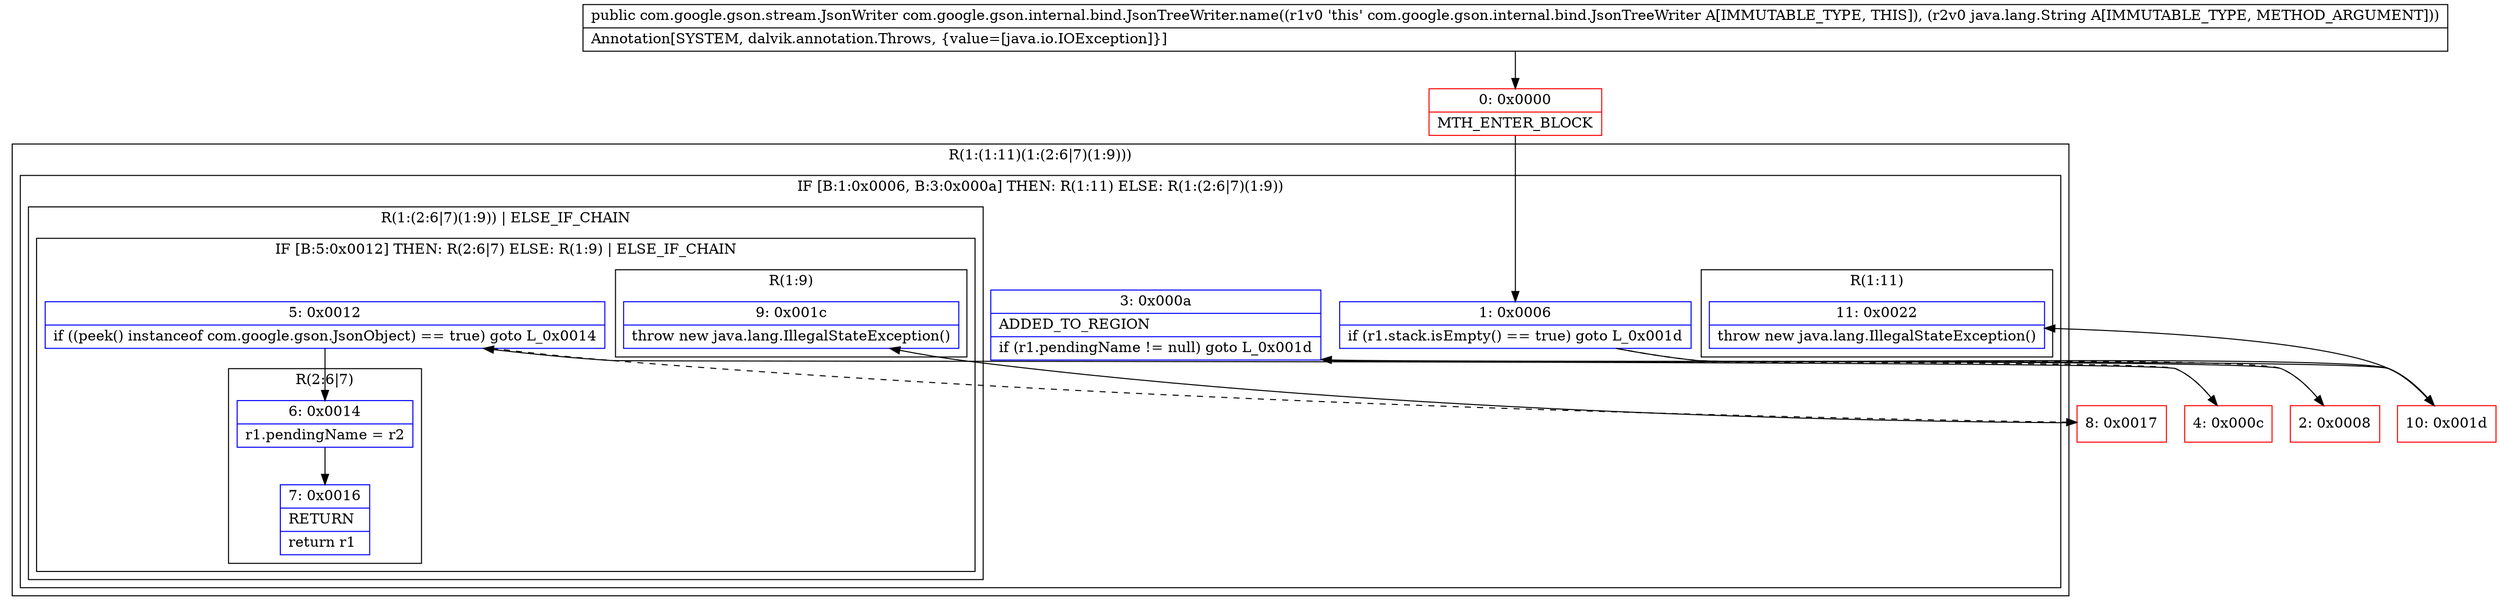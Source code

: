 digraph "CFG forcom.google.gson.internal.bind.JsonTreeWriter.name(Ljava\/lang\/String;)Lcom\/google\/gson\/stream\/JsonWriter;" {
subgraph cluster_Region_1356853396 {
label = "R(1:(1:11)(1:(2:6|7)(1:9)))";
node [shape=record,color=blue];
subgraph cluster_IfRegion_1291239464 {
label = "IF [B:1:0x0006, B:3:0x000a] THEN: R(1:11) ELSE: R(1:(2:6|7)(1:9))";
node [shape=record,color=blue];
Node_1 [shape=record,label="{1\:\ 0x0006|if (r1.stack.isEmpty() == true) goto L_0x001d\l}"];
Node_3 [shape=record,label="{3\:\ 0x000a|ADDED_TO_REGION\l|if (r1.pendingName != null) goto L_0x001d\l}"];
subgraph cluster_Region_1616911409 {
label = "R(1:11)";
node [shape=record,color=blue];
Node_11 [shape=record,label="{11\:\ 0x0022|throw new java.lang.IllegalStateException()\l}"];
}
subgraph cluster_Region_1548277669 {
label = "R(1:(2:6|7)(1:9)) | ELSE_IF_CHAIN\l";
node [shape=record,color=blue];
subgraph cluster_IfRegion_1941751784 {
label = "IF [B:5:0x0012] THEN: R(2:6|7) ELSE: R(1:9) | ELSE_IF_CHAIN\l";
node [shape=record,color=blue];
Node_5 [shape=record,label="{5\:\ 0x0012|if ((peek() instanceof com.google.gson.JsonObject) == true) goto L_0x0014\l}"];
subgraph cluster_Region_154254903 {
label = "R(2:6|7)";
node [shape=record,color=blue];
Node_6 [shape=record,label="{6\:\ 0x0014|r1.pendingName = r2\l}"];
Node_7 [shape=record,label="{7\:\ 0x0016|RETURN\l|return r1\l}"];
}
subgraph cluster_Region_1766894260 {
label = "R(1:9)";
node [shape=record,color=blue];
Node_9 [shape=record,label="{9\:\ 0x001c|throw new java.lang.IllegalStateException()\l}"];
}
}
}
}
}
Node_0 [shape=record,color=red,label="{0\:\ 0x0000|MTH_ENTER_BLOCK\l}"];
Node_2 [shape=record,color=red,label="{2\:\ 0x0008}"];
Node_4 [shape=record,color=red,label="{4\:\ 0x000c}"];
Node_8 [shape=record,color=red,label="{8\:\ 0x0017}"];
Node_10 [shape=record,color=red,label="{10\:\ 0x001d}"];
MethodNode[shape=record,label="{public com.google.gson.stream.JsonWriter com.google.gson.internal.bind.JsonTreeWriter.name((r1v0 'this' com.google.gson.internal.bind.JsonTreeWriter A[IMMUTABLE_TYPE, THIS]), (r2v0 java.lang.String A[IMMUTABLE_TYPE, METHOD_ARGUMENT]))  | Annotation[SYSTEM, dalvik.annotation.Throws, \{value=[java.io.IOException]\}]\l}"];
MethodNode -> Node_0;
Node_1 -> Node_2[style=dashed];
Node_1 -> Node_10;
Node_3 -> Node_4[style=dashed];
Node_3 -> Node_10;
Node_5 -> Node_6;
Node_5 -> Node_8[style=dashed];
Node_6 -> Node_7;
Node_0 -> Node_1;
Node_2 -> Node_3;
Node_4 -> Node_5;
Node_8 -> Node_9;
Node_10 -> Node_11;
}

